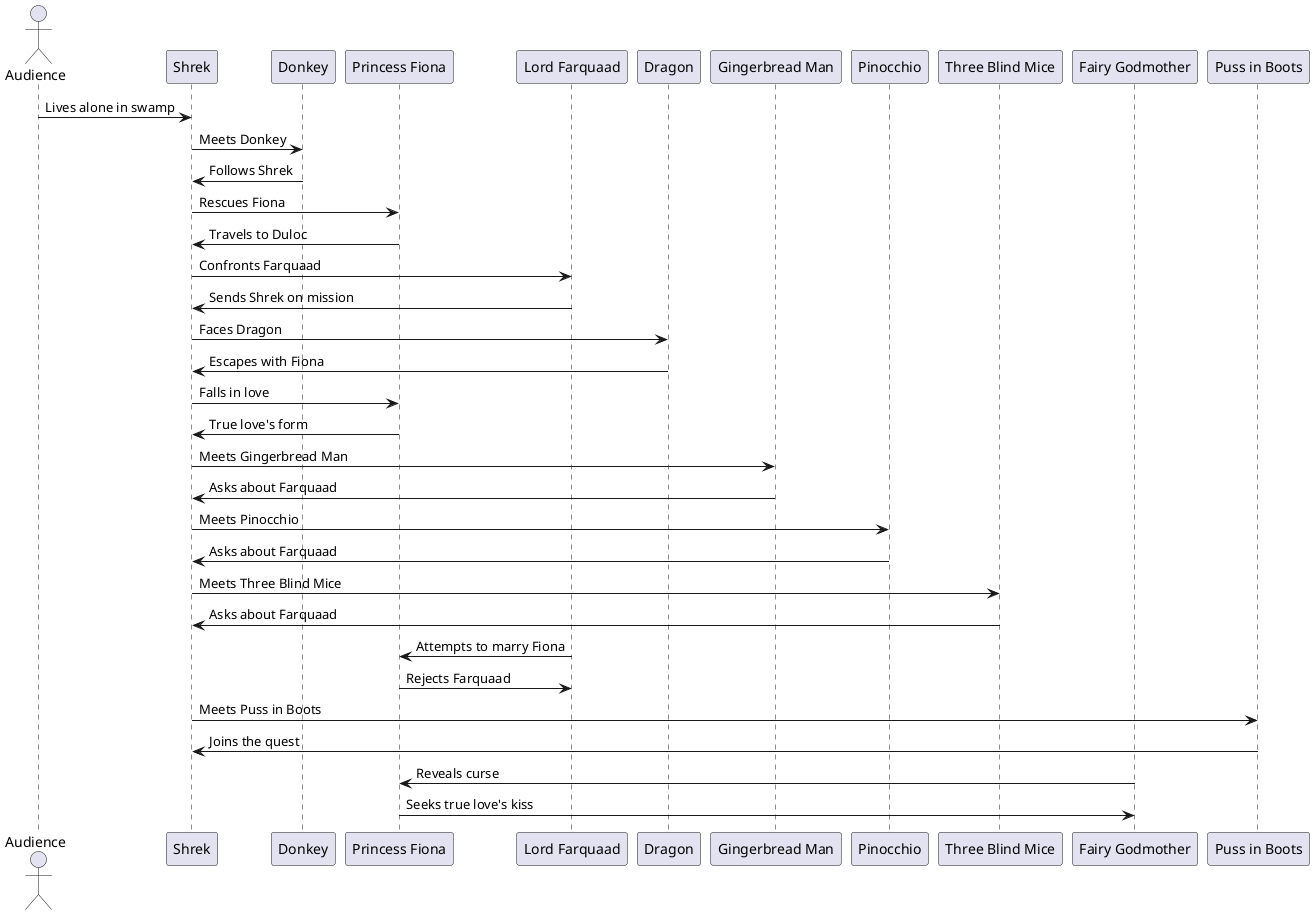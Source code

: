 @startuml
!define RECTANGLE actor
!define PARTICIPANT participant
!define ARROW ->

RECTANGLE "Audience" as audience
PARTICIPANT "Shrek" as shrek
PARTICIPANT "Donkey" as donkey
PARTICIPANT "Princess Fiona" as fiona
PARTICIPANT "Lord Farquaad" as farquaad
PARTICIPANT "Dragon" as dragon
PARTICIPANT "Gingerbread Man" as gingerbreadMan
PARTICIPANT "Pinocchio" as pinocchio
PARTICIPANT "Three Blind Mice" as blindMice
PARTICIPANT "Fairy Godmother" as fairyGodmother
PARTICIPANT "Puss in Boots" as pussInBoots

audience ARROW shrek : Lives alone in swamp

shrek ARROW donkey : Meets Donkey
donkey ARROW shrek : Follows Shrek

shrek ARROW fiona : Rescues Fiona
fiona ARROW shrek : Travels to Duloc

shrek ARROW farquaad : Confronts Farquaad
farquaad ARROW shrek : Sends Shrek on mission

shrek ARROW dragon : Faces Dragon
dragon ARROW shrek : Escapes with Fiona

shrek ARROW fiona : Falls in love
fiona ARROW shrek : True love's form

shrek ARROW gingerbreadMan : Meets Gingerbread Man
gingerbreadMan ARROW shrek : Asks about Farquaad

shrek ARROW pinocchio : Meets Pinocchio
pinocchio ARROW shrek : Asks about Farquaad

shrek ARROW blindMice : Meets Three Blind Mice
blindMice ARROW shrek : Asks about Farquaad

farquaad ARROW fiona : Attempts to marry Fiona
fiona ARROW farquaad : Rejects Farquaad

shrek ARROW pussInBoots : Meets Puss in Boots
pussInBoots ARROW shrek : Joins the quest

fairyGodmother ARROW fiona : Reveals curse
fiona ARROW fairyGodmother : Seeks true love's kiss

@enduml
